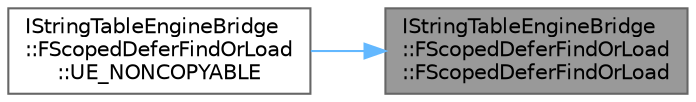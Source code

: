 digraph "IStringTableEngineBridge::FScopedDeferFindOrLoad::FScopedDeferFindOrLoad"
{
 // INTERACTIVE_SVG=YES
 // LATEX_PDF_SIZE
  bgcolor="transparent";
  edge [fontname=Helvetica,fontsize=10,labelfontname=Helvetica,labelfontsize=10];
  node [fontname=Helvetica,fontsize=10,shape=box,height=0.2,width=0.4];
  rankdir="RL";
  Node1 [id="Node000001",label="IStringTableEngineBridge\l::FScopedDeferFindOrLoad\l::FScopedDeferFindOrLoad",height=0.2,width=0.4,color="gray40", fillcolor="grey60", style="filled", fontcolor="black",tooltip=" "];
  Node1 -> Node2 [id="edge1_Node000001_Node000002",dir="back",color="steelblue1",style="solid",tooltip=" "];
  Node2 [id="Node000002",label="IStringTableEngineBridge\l::FScopedDeferFindOrLoad\l::UE_NONCOPYABLE",height=0.2,width=0.4,color="grey40", fillcolor="white", style="filled",URL="$d3/d8f/structIStringTableEngineBridge_1_1FScopedDeferFindOrLoad.html#aa2cac9421be9122b342f95bcc6b32b66",tooltip=" "];
}
